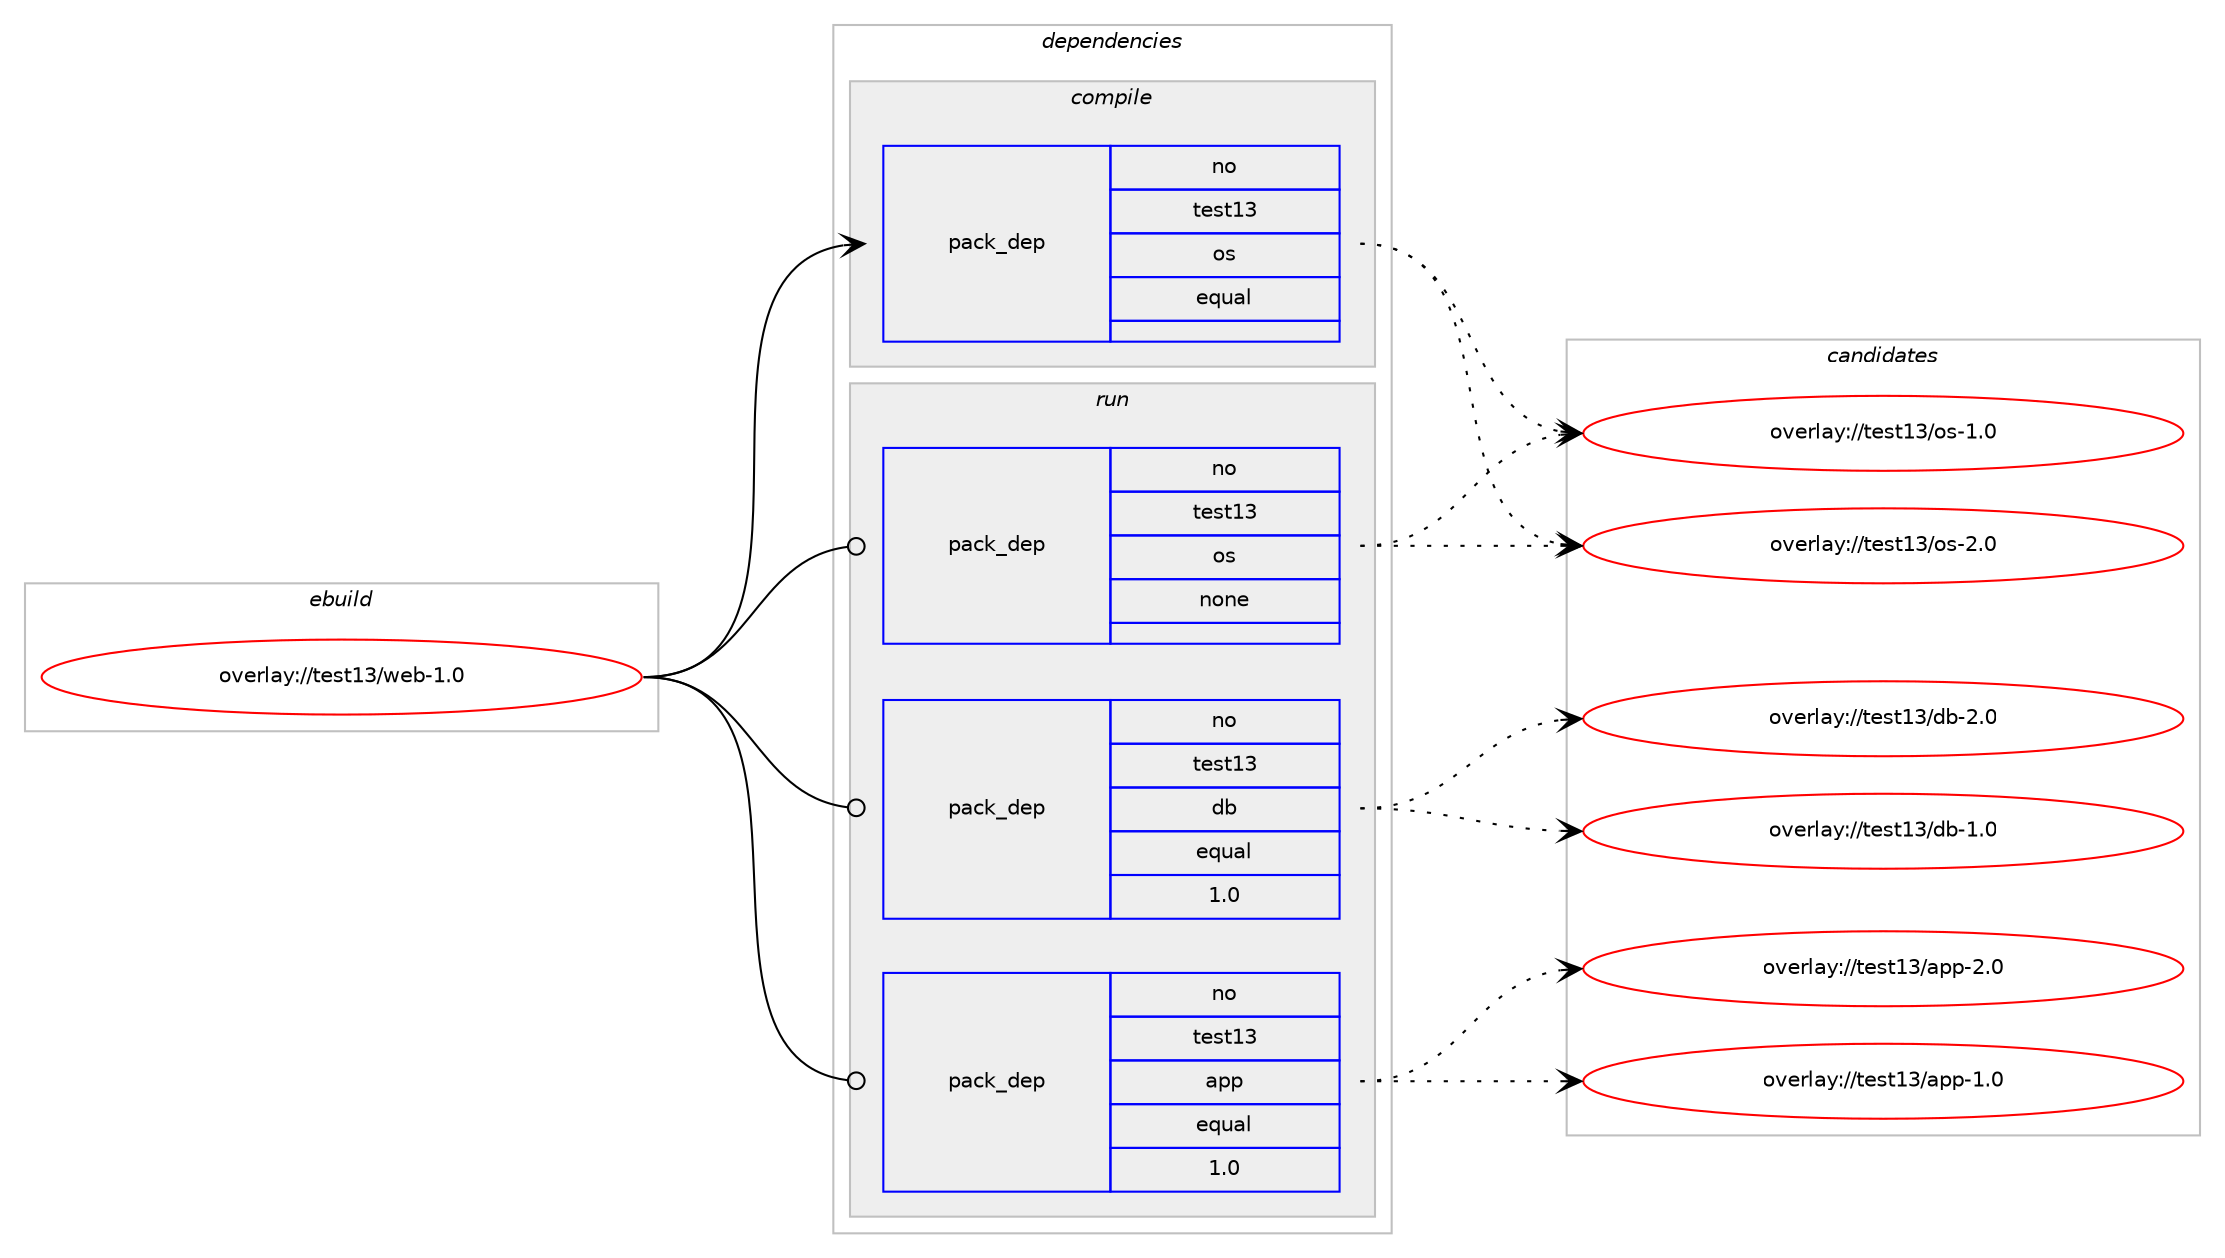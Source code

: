 digraph prolog {

# *************
# Graph options
# *************

newrank=true;
concentrate=true;
compound=true;
graph [rankdir=LR,fontname=Helvetica,fontsize=10,ranksep=1.5];#, ranksep=2.5, nodesep=0.2];
edge  [arrowhead=vee];
node  [fontname=Helvetica,fontsize=10];

# **********
# The ebuild
# **********

subgraph cluster_leftcol {
color=gray;
rank=same;
label=<<i>ebuild</i>>;
id [label="overlay://test13/web-1.0", color=red, width=4, href="../test13/web-1.0.svg"];
}

# ****************
# The dependencies
# ****************

subgraph cluster_midcol {
color=gray;
label=<<i>dependencies</i>>;
subgraph cluster_compile {
fillcolor="#eeeeee";
style=filled;
label=<<i>compile</i>>;
subgraph pack235 {
dependency256 [label=<<TABLE BORDER="0" CELLBORDER="1" CELLSPACING="0" CELLPADDING="4" WIDTH="220"><TR><TD ROWSPAN="6" CELLPADDING="30">pack_dep</TD></TR><TR><TD WIDTH="110">no</TD></TR><TR><TD>test13</TD></TR><TR><TD>os</TD></TR><TR><TD>equal</TD></TR><TR><TD></TD></TR></TABLE>>, shape=none, color=blue];
}
id:e -> dependency256:w [weight=20,style="solid",arrowhead="vee"];
}
subgraph cluster_compileandrun {
fillcolor="#eeeeee";
style=filled;
label=<<i>compile and run</i>>;
}
subgraph cluster_run {
fillcolor="#eeeeee";
style=filled;
label=<<i>run</i>>;
subgraph pack236 {
dependency257 [label=<<TABLE BORDER="0" CELLBORDER="1" CELLSPACING="0" CELLPADDING="4" WIDTH="220"><TR><TD ROWSPAN="6" CELLPADDING="30">pack_dep</TD></TR><TR><TD WIDTH="110">no</TD></TR><TR><TD>test13</TD></TR><TR><TD>app</TD></TR><TR><TD>equal</TD></TR><TR><TD>1.0</TD></TR></TABLE>>, shape=none, color=blue];
}
id:e -> dependency257:w [weight=20,style="solid",arrowhead="odot"];
subgraph pack237 {
dependency258 [label=<<TABLE BORDER="0" CELLBORDER="1" CELLSPACING="0" CELLPADDING="4" WIDTH="220"><TR><TD ROWSPAN="6" CELLPADDING="30">pack_dep</TD></TR><TR><TD WIDTH="110">no</TD></TR><TR><TD>test13</TD></TR><TR><TD>db</TD></TR><TR><TD>equal</TD></TR><TR><TD>1.0</TD></TR></TABLE>>, shape=none, color=blue];
}
id:e -> dependency258:w [weight=20,style="solid",arrowhead="odot"];
subgraph pack238 {
dependency259 [label=<<TABLE BORDER="0" CELLBORDER="1" CELLSPACING="0" CELLPADDING="4" WIDTH="220"><TR><TD ROWSPAN="6" CELLPADDING="30">pack_dep</TD></TR><TR><TD WIDTH="110">no</TD></TR><TR><TD>test13</TD></TR><TR><TD>os</TD></TR><TR><TD>none</TD></TR><TR><TD></TD></TR></TABLE>>, shape=none, color=blue];
}
id:e -> dependency259:w [weight=20,style="solid",arrowhead="odot"];
}
}

# **************
# The candidates
# **************

subgraph cluster_choices {
rank=same;
color=gray;
label=<<i>candidates</i>>;

subgraph choice235 {
color=black;
nodesep=1;
choiceoverlay11610111511649514711111545504648 [label="overlay://test13/os-2.0", color=red, width=4,href="../test13/os-2.0.svg"];
choiceoverlay11610111511649514711111545494648 [label="overlay://test13/os-1.0", color=red, width=4,href="../test13/os-1.0.svg"];
dependency256:e -> choiceoverlay11610111511649514711111545504648:w [style=dotted,weight="100"];
dependency256:e -> choiceoverlay11610111511649514711111545494648:w [style=dotted,weight="100"];
}
subgraph choice236 {
color=black;
nodesep=1;
choiceoverlay1161011151164951479711211245504648 [label="overlay://test13/app-2.0", color=red, width=4,href="../test13/app-2.0.svg"];
choiceoverlay1161011151164951479711211245494648 [label="overlay://test13/app-1.0", color=red, width=4,href="../test13/app-1.0.svg"];
dependency257:e -> choiceoverlay1161011151164951479711211245504648:w [style=dotted,weight="100"];
dependency257:e -> choiceoverlay1161011151164951479711211245494648:w [style=dotted,weight="100"];
}
subgraph choice237 {
color=black;
nodesep=1;
choiceoverlay1161011151164951471009845504648 [label="overlay://test13/db-2.0", color=red, width=4,href="../test13/db-2.0.svg"];
choiceoverlay1161011151164951471009845494648 [label="overlay://test13/db-1.0", color=red, width=4,href="../test13/db-1.0.svg"];
dependency258:e -> choiceoverlay1161011151164951471009845504648:w [style=dotted,weight="100"];
dependency258:e -> choiceoverlay1161011151164951471009845494648:w [style=dotted,weight="100"];
}
subgraph choice238 {
color=black;
nodesep=1;
choiceoverlay11610111511649514711111545504648 [label="overlay://test13/os-2.0", color=red, width=4,href="../test13/os-2.0.svg"];
choiceoverlay11610111511649514711111545494648 [label="overlay://test13/os-1.0", color=red, width=4,href="../test13/os-1.0.svg"];
dependency259:e -> choiceoverlay11610111511649514711111545504648:w [style=dotted,weight="100"];
dependency259:e -> choiceoverlay11610111511649514711111545494648:w [style=dotted,weight="100"];
}
}

}

